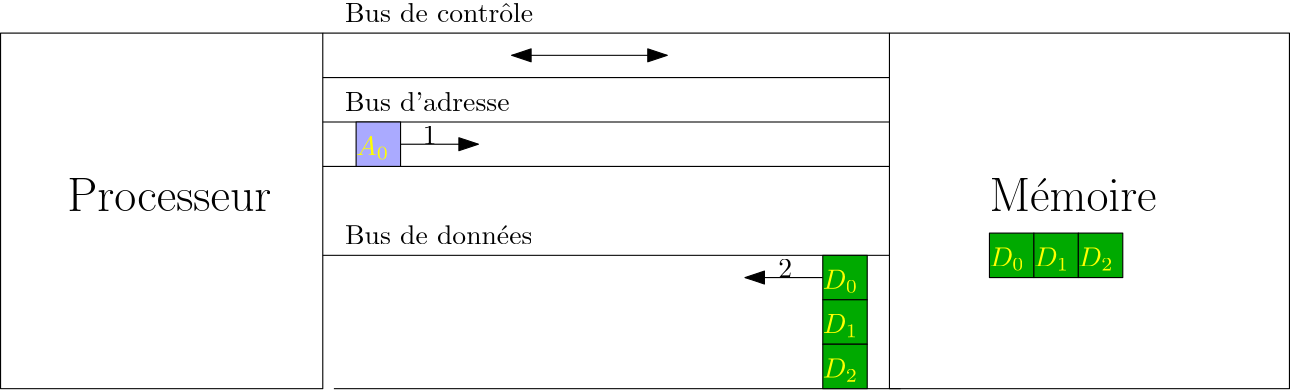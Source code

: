 <?xml version="1.0"?>
<!DOCTYPE ipe SYSTEM "ipe.dtd">
<ipe version="70107" creator="Ipe 7.1.8">
<info created="D:20150925114548" modified="D:20150925115626"/>
<ipestyle name="basic">
<symbol name="arrow/arc(spx)">
<path stroke="sym-stroke" fill="sym-stroke" pen="sym-pen">
0 0 m
-1 0.333 l
-1 -0.333 l
h
</path>
</symbol>
<symbol name="arrow/farc(spx)">
<path stroke="sym-stroke" fill="white" pen="sym-pen">
0 0 m
-1 0.333 l
-1 -0.333 l
h
</path>
</symbol>
<symbol name="arrow/ptarc(spx)">
<path stroke="sym-stroke" fill="sym-stroke" pen="sym-pen">
0 0 m
-1 0.333 l
-0.8 0 l
-1 -0.333 l
h
</path>
</symbol>
<symbol name="arrow/fptarc(spx)">
<path stroke="sym-stroke" fill="white" pen="sym-pen">
0 0 m
-1 0.333 l
-0.8 0 l
-1 -0.333 l
h
</path>
</symbol>
<symbol name="mark/circle(sx)" transformations="translations">
<path fill="sym-stroke">
0.6 0 0 0.6 0 0 e
0.4 0 0 0.4 0 0 e
</path>
</symbol>
<symbol name="mark/disk(sx)" transformations="translations">
<path fill="sym-stroke">
0.6 0 0 0.6 0 0 e
</path>
</symbol>
<symbol name="mark/fdisk(sfx)" transformations="translations">
<group>
<path fill="sym-fill">
0.5 0 0 0.5 0 0 e
</path>
<path fill="sym-stroke" fillrule="eofill">
0.6 0 0 0.6 0 0 e
0.4 0 0 0.4 0 0 e
</path>
</group>
</symbol>
<symbol name="mark/box(sx)" transformations="translations">
<path fill="sym-stroke" fillrule="eofill">
-0.6 -0.6 m
0.6 -0.6 l
0.6 0.6 l
-0.6 0.6 l
h
-0.4 -0.4 m
0.4 -0.4 l
0.4 0.4 l
-0.4 0.4 l
h
</path>
</symbol>
<symbol name="mark/square(sx)" transformations="translations">
<path fill="sym-stroke">
-0.6 -0.6 m
0.6 -0.6 l
0.6 0.6 l
-0.6 0.6 l
h
</path>
</symbol>
<symbol name="mark/fsquare(sfx)" transformations="translations">
<group>
<path fill="sym-fill">
-0.5 -0.5 m
0.5 -0.5 l
0.5 0.5 l
-0.5 0.5 l
h
</path>
<path fill="sym-stroke" fillrule="eofill">
-0.6 -0.6 m
0.6 -0.6 l
0.6 0.6 l
-0.6 0.6 l
h
-0.4 -0.4 m
0.4 -0.4 l
0.4 0.4 l
-0.4 0.4 l
h
</path>
</group>
</symbol>
<symbol name="mark/cross(sx)" transformations="translations">
<group>
<path fill="sym-stroke">
-0.43 -0.57 m
0.57 0.43 l
0.43 0.57 l
-0.57 -0.43 l
h
</path>
<path fill="sym-stroke">
-0.43 0.57 m
0.57 -0.43 l
0.43 -0.57 l
-0.57 0.43 l
h
</path>
</group>
</symbol>
<symbol name="arrow/fnormal(spx)">
<path stroke="sym-stroke" fill="white" pen="sym-pen">
0 0 m
-1 0.333 l
-1 -0.333 l
h
</path>
</symbol>
<symbol name="arrow/pointed(spx)">
<path stroke="sym-stroke" fill="sym-stroke" pen="sym-pen">
0 0 m
-1 0.333 l
-0.8 0 l
-1 -0.333 l
h
</path>
</symbol>
<symbol name="arrow/fpointed(spx)">
<path stroke="sym-stroke" fill="white" pen="sym-pen">
0 0 m
-1 0.333 l
-0.8 0 l
-1 -0.333 l
h
</path>
</symbol>
<symbol name="arrow/linear(spx)">
<path stroke="sym-stroke" pen="sym-pen">
-1 0.333 m
0 0 l
-1 -0.333 l
</path>
</symbol>
<symbol name="arrow/fdouble(spx)">
<path stroke="sym-stroke" fill="white" pen="sym-pen">
0 0 m
-1 0.333 l
-1 -0.333 l
h
-1 0 m
-2 0.333 l
-2 -0.333 l
h
</path>
</symbol>
<symbol name="arrow/double(spx)">
<path stroke="sym-stroke" fill="sym-stroke" pen="sym-pen">
0 0 m
-1 0.333 l
-1 -0.333 l
h
-1 0 m
-2 0.333 l
-2 -0.333 l
h
</path>
</symbol>
<pen name="heavier" value="0.8"/>
<pen name="fat" value="1.2"/>
<pen name="ultrafat" value="2"/>
<symbolsize name="large" value="5"/>
<symbolsize name="small" value="2"/>
<symbolsize name="tiny" value="1.1"/>
<arrowsize name="large" value="10"/>
<arrowsize name="small" value="5"/>
<arrowsize name="tiny" value="3"/>
<color name="red" value="1 0 0"/>
<color name="green" value="0 1 0"/>
<color name="blue" value="0 0 1"/>
<color name="yellow" value="1 1 0"/>
<color name="orange" value="1 0.647 0"/>
<color name="gold" value="1 0.843 0"/>
<color name="purple" value="0.627 0.125 0.941"/>
<color name="gray" value="0.745"/>
<color name="brown" value="0.647 0.165 0.165"/>
<color name="navy" value="0 0 0.502"/>
<color name="pink" value="1 0.753 0.796"/>
<color name="seagreen" value="0.18 0.545 0.341"/>
<color name="turquoise" value="0.251 0.878 0.816"/>
<color name="violet" value="0.933 0.51 0.933"/>
<color name="darkblue" value="0 0 0.545"/>
<color name="darkcyan" value="0 0.545 0.545"/>
<color name="darkgray" value="0.663"/>
<color name="darkgreen" value="0 0.392 0"/>
<color name="darkmagenta" value="0.545 0 0.545"/>
<color name="darkorange" value="1 0.549 0"/>
<color name="darkred" value="0.545 0 0"/>
<color name="lightblue" value="0.678 0.847 0.902"/>
<color name="lightcyan" value="0.878 1 1"/>
<color name="lightgray" value="0.827"/>
<color name="lightgreen" value="0.565 0.933 0.565"/>
<color name="lightyellow" value="1 1 0.878"/>
<dashstyle name="dashed" value="[4] 0"/>
<dashstyle name="dotted" value="[1 3] 0"/>
<dashstyle name="dash dotted" value="[4 2 1 2] 0"/>
<dashstyle name="dash dot dotted" value="[4 2 1 2 1 2] 0"/>
<textsize name="large" value="\large"/>
<textsize name="Large" value="\Large"/>
<textsize name="LARGE" value="\LARGE"/>
<textsize name="huge" value="\huge"/>
<textsize name="Huge" value="\Huge"/>
<textsize name="small" value="\small"/>
<textsize name="footnote" value="\footnotesize"/>
<textsize name="tiny" value="\tiny"/>
<textstyle name="center" begin="\begin{center}" end="\end{center}"/>
<textstyle name="itemize" begin="\begin{itemize}" end="\end{itemize}"/>
<textstyle name="item" begin="\begin{itemize}\item{}" end="\end{itemize}"/>
<gridsize name="4 pts" value="4"/>
<gridsize name="8 pts (~3 mm)" value="8"/>
<gridsize name="16 pts (~6 mm)" value="16"/>
<gridsize name="32 pts (~12 mm)" value="32"/>
<gridsize name="10 pts (~3.5 mm)" value="10"/>
<gridsize name="20 pts (~7 mm)" value="20"/>
<gridsize name="14 pts (~5 mm)" value="14"/>
<gridsize name="28 pts (~10 mm)" value="28"/>
<gridsize name="56 pts (~20 mm)" value="56"/>
<anglesize name="90 deg" value="90"/>
<anglesize name="60 deg" value="60"/>
<anglesize name="45 deg" value="45"/>
<anglesize name="30 deg" value="30"/>
<anglesize name="22.5 deg" value="22.5"/>
<tiling name="falling" angle="-60" step="4" width="1"/>
<tiling name="rising" angle="30" step="4" width="1"/>
</ipestyle>
<page>
<layer name="alpha"/>
<view layers="alpha" active="alpha"/>
<path layer="alpha" stroke="black">
64 704 m
64 576 l
180 576 l
180 704 l
h
</path>
<path stroke="black">
384 704 m
384 576 l
528 576 l
528 704 l
h
</path>
<text transformations="translations" pos="88 640" stroke="black" type="label" width="73.508" height="11.761" depth="0" valign="baseline" size="LARGE">Processeur</text>
<text matrix="1 0 0 1 332 0" transformations="translations" pos="88 640" stroke="black" type="label" width="60.207" height="11.955" depth="0" valign="baseline" size="LARGE">M{\&apos;e}moire</text>
<path stroke="black">
180 672 m
384 672 l
</path>
<path stroke="black">
384 656 m
180 656 l
</path>
<text transformations="translations" pos="188 676" stroke="black" type="label" width="59.278" height="6.918" depth="0" valign="baseline">Bus d&apos;adresse</text>
<path matrix="1 0 0 1 0 32" stroke="black">
180 672 m
384 672 l
</path>
<path matrix="1 0 0 1 0 32" stroke="black">
384 656 m
180 656 l
</path>
<text matrix="1 0 0 1 0 32" transformations="translations" pos="188 676" stroke="black" type="label" width="67.746" height="6.918" depth="0" valign="baseline">Bus de contr{\^o}le</text>
<path stroke="black" arrow="normal/normal" rarrow="normal/normal">
248 696 m
304 696 l
</path>
<path matrix="1 0 0 1 0 -32" stroke="black">
384 656 m
180 656 l
</path>
<path matrix="1 0 0 1 4 -80" stroke="black">
384 656 m
180 656 l
</path>
<text matrix="1 0 0 1 0 -48" transformations="translations" pos="188 676" stroke="black" type="label" width="67.497" height="6.918" depth="0" valign="baseline">Bus de donn{\&apos;e}es</text>
<path stroke="black" fill="0.667 0.667 1">
192 672 m
192 656 l
208 656 l
208 672 l
h
</path>
<text matrix="1 0 0 1 -4 0" transformations="translations" pos="196 660" stroke="1 1 0" type="label" width="11.941" height="6.812" depth="1.49" valign="baseline">$A_0$</text>
<path stroke="black" arrow="normal/normal">
208 664 m
236 664 l
</path>
<path stroke="black" fill="0 0.667 0">
360 624 m
360 608 l
376 608 l
376 624 l
h
</path>
<text matrix="1 0 0 1 -4 0" transformations="translations" pos="364 612" stroke="1 1 0" type="label" width="12.718" height="6.812" depth="1.49" valign="baseline">$D_0$</text>
<path stroke="black" fill="white" arrow="normal/normal">
360 616 m
332 616 l
</path>
<text matrix="1 0 0 1 -4 -4" transformations="translations" pos="220 668" stroke="black" type="label" width="4.981" height="6.42" depth="0" valign="baseline">$1$</text>
<text matrix="1 0 0 1 124 -52" transformations="translations" pos="220 668" stroke="black" type="label" width="4.981" height="6.42" depth="0" valign="baseline">$2$</text>
<path matrix="1 0 0 1 0 -16" stroke="black" fill="0 0.667 0">
360 624 m
360 608 l
376 608 l
376 624 l
h
</path>
<text matrix="1 0 0 1 -4 -16" transformations="translations" pos="364 612" stroke="1 1 0" type="label" width="12.718" height="6.812" depth="1.49" valign="baseline">$D_1$</text>
<path matrix="1 0 0 1 0 -32" stroke="black" fill="0 0.667 0">
360 624 m
360 608 l
376 608 l
376 624 l
h
</path>
<text matrix="1 0 0 1 -4 -32" transformations="translations" pos="364 612" stroke="1 1 0" type="label" width="12.718" height="6.812" depth="1.49" valign="baseline">$D_2$</text>
<path matrix="1 0 0 1 60 8" stroke="black" fill="0 0.667 0">
360 624 m
360 608 l
376 608 l
376 624 l
h
</path>
<path matrix="1 0 0 1 76 8" stroke="black" fill="0 0.667 0">
360 624 m
360 608 l
376 608 l
376 624 l
h
</path>
<path matrix="1 0 0 1 92 8" stroke="black" fill="0 0.667 0">
360 624 m
360 608 l
376 608 l
376 624 l
h
</path>
<text matrix="1 0 0 1 56 8" transformations="translations" pos="364 612" stroke="1 1 0" type="label" width="12.718" height="6.812" depth="1.49" valign="baseline">$D_0$</text>
<text matrix="1 0 0 1 72 8" transformations="translations" pos="364 612" stroke="1 1 0" type="label" width="12.718" height="6.812" depth="1.49" valign="baseline">$D_1$</text>
<text matrix="1 0 0 1 88 8" transformations="translations" pos="364 612" stroke="1 1 0" type="label" width="12.718" height="6.812" depth="1.49" valign="baseline">$D_2$</text>
</page>
</ipe>
